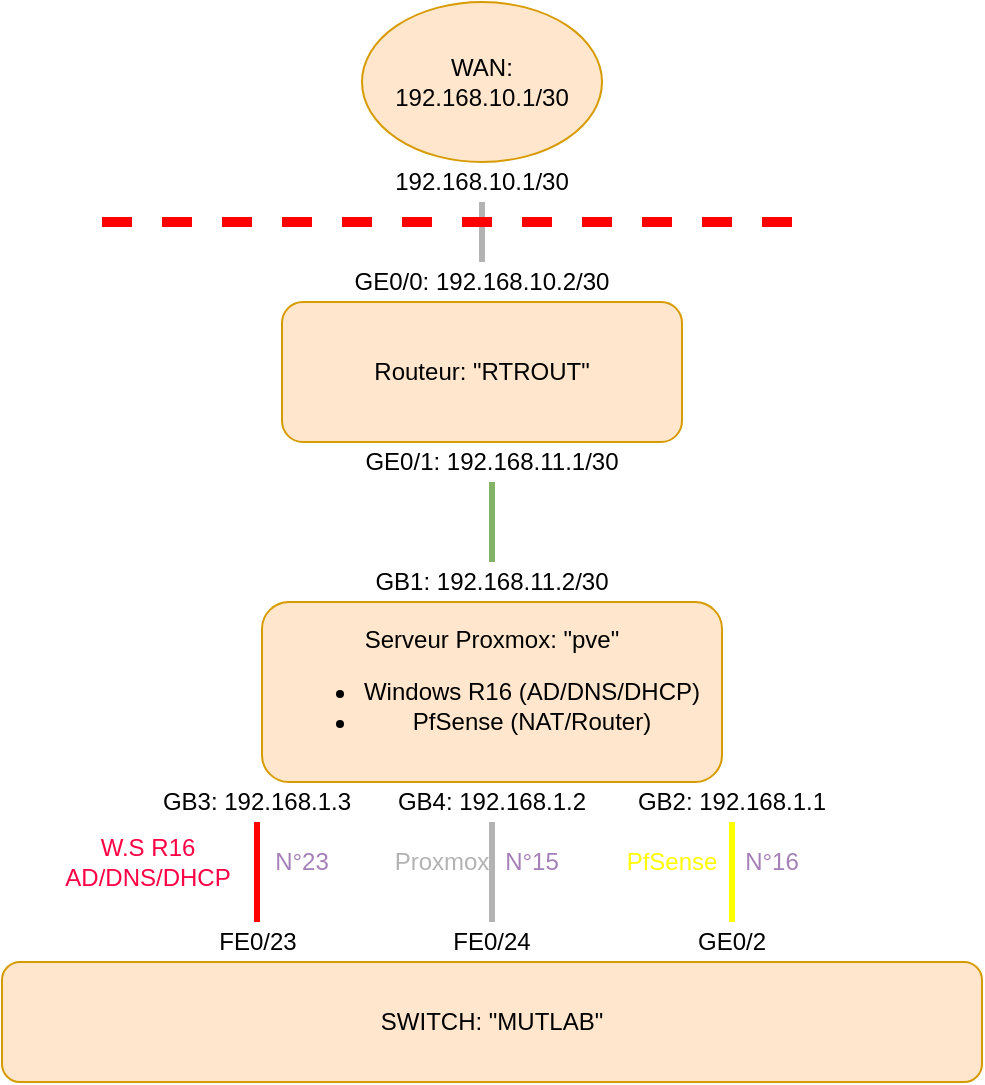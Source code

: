<mxfile version="14.4.7" type="github">
  <diagram id="CG-9x8LlVpC6d5uzuI8_" name="Page-1">
    <mxGraphModel dx="1457" dy="335" grid="1" gridSize="10" guides="1" tooltips="1" connect="1" arrows="1" fold="1" page="1" pageScale="1" pageWidth="827" pageHeight="1169" math="0" shadow="0">
      <root>
        <mxCell id="0" />
        <mxCell id="1" parent="0" />
        <mxCell id="OR0XlhwMlfziQit9-Snt-1" value="&lt;div&gt;Serveur Proxmox: &quot;pve&quot;&lt;/div&gt;&lt;div&gt;&lt;ul&gt;&lt;li&gt;Windows R16 (AD/DNS/DHCP)&lt;/li&gt;&lt;li&gt;PfSense (NAT/Router)&lt;br&gt;&lt;/li&gt;&lt;/ul&gt;&lt;/div&gt;" style="rounded=1;whiteSpace=wrap;html=1;fillColor=#ffe6cc;strokeColor=#d79b00;" vertex="1" parent="1">
          <mxGeometry x="-200" y="320" width="230" height="90" as="geometry" />
        </mxCell>
        <mxCell id="OR0XlhwMlfziQit9-Snt-2" value="" style="endArrow=none;html=1;entryX=0.5;entryY=0;entryDx=0;entryDy=0;exitX=0.5;exitY=1;exitDx=0;exitDy=0;" edge="1" parent="1" source="OR0XlhwMlfziQit9-Snt-13" target="OR0XlhwMlfziQit9-Snt-1">
          <mxGeometry width="50" height="50" relative="1" as="geometry">
            <mxPoint x="150" y="205" as="sourcePoint" />
            <mxPoint x="310" y="280" as="targetPoint" />
            <Array as="points" />
          </mxGeometry>
        </mxCell>
        <mxCell id="OR0XlhwMlfziQit9-Snt-4" value="Routeur: &quot;RTROUT&quot;" style="rounded=1;whiteSpace=wrap;html=1;fillColor=#ffe6cc;strokeColor=#d79b00;" vertex="1" parent="1">
          <mxGeometry x="-190" y="170" width="200" height="70" as="geometry" />
        </mxCell>
        <mxCell id="OR0XlhwMlfziQit9-Snt-5" value="" style="endArrow=none;html=1;exitX=0.5;exitY=0;exitDx=0;exitDy=0;strokeColor=#B3B3B3;entryX=0.5;entryY=1;entryDx=0;entryDy=0;" edge="1" parent="1" source="OR0XlhwMlfziQit9-Snt-9" target="OR0XlhwMlfziQit9-Snt-6">
          <mxGeometry width="50" height="50" relative="1" as="geometry">
            <mxPoint x="100" y="240" as="sourcePoint" />
            <mxPoint x="-20" y="80" as="targetPoint" />
          </mxGeometry>
        </mxCell>
        <mxCell id="OR0XlhwMlfziQit9-Snt-6" value="WAN: 192.168.10.1/30" style="ellipse;whiteSpace=wrap;html=1;rounded=1;fillColor=#ffe6cc;strokeColor=#d79b00;" vertex="1" parent="1">
          <mxGeometry x="-150" y="20" width="120" height="80" as="geometry" />
        </mxCell>
        <mxCell id="OR0XlhwMlfziQit9-Snt-7" value="GE0/0: 192.168.10.2/30" style="text;html=1;strokeColor=none;fillColor=none;align=center;verticalAlign=middle;whiteSpace=wrap;rounded=0;" vertex="1" parent="1">
          <mxGeometry x="-160" y="150" width="140" height="20" as="geometry" />
        </mxCell>
        <mxCell id="OR0XlhwMlfziQit9-Snt-8" value="" style="endArrow=none;html=1;exitX=0.5;exitY=0;exitDx=0;exitDy=0;strokeColor=#B3B3B3;entryX=0.5;entryY=1;entryDx=0;entryDy=0;" edge="1" parent="1" source="OR0XlhwMlfziQit9-Snt-4" target="OR0XlhwMlfziQit9-Snt-7">
          <mxGeometry width="50" height="50" relative="1" as="geometry">
            <mxPoint x="-20" y="170" as="sourcePoint" />
            <mxPoint x="-20" y="110" as="targetPoint" />
          </mxGeometry>
        </mxCell>
        <mxCell id="OR0XlhwMlfziQit9-Snt-9" value="192.168.10.1/30" style="text;html=1;strokeColor=none;fillColor=none;align=center;verticalAlign=middle;whiteSpace=wrap;rounded=0;" vertex="1" parent="1">
          <mxGeometry x="-110" y="100" width="40" height="20" as="geometry" />
        </mxCell>
        <mxCell id="OR0XlhwMlfziQit9-Snt-10" value="" style="endArrow=none;html=1;exitX=0.5;exitY=0;exitDx=0;exitDy=0;strokeColor=#B3B3B3;entryX=0.5;entryY=1;entryDx=0;entryDy=0;strokeWidth=3;" edge="1" parent="1" source="OR0XlhwMlfziQit9-Snt-7" target="OR0XlhwMlfziQit9-Snt-9">
          <mxGeometry width="50" height="50" relative="1" as="geometry">
            <mxPoint x="-20" y="150" as="sourcePoint" />
            <mxPoint x="-20" y="110" as="targetPoint" />
          </mxGeometry>
        </mxCell>
        <mxCell id="OR0XlhwMlfziQit9-Snt-11" value="GE0/1: 192.168.11.1/30" style="text;html=1;strokeColor=none;fillColor=none;align=center;verticalAlign=middle;whiteSpace=wrap;rounded=0;" vertex="1" parent="1">
          <mxGeometry x="-160" y="240" width="150" height="20" as="geometry" />
        </mxCell>
        <mxCell id="OR0XlhwMlfziQit9-Snt-12" value="" style="endArrow=none;html=1;exitX=0.529;exitY=0.993;exitDx=0;exitDy=0;exitPerimeter=0;" edge="1" parent="1" source="OR0XlhwMlfziQit9-Snt-4" target="OR0XlhwMlfziQit9-Snt-11">
          <mxGeometry width="50" height="50" relative="1" as="geometry">
            <mxPoint x="80" y="205" as="sourcePoint" />
            <mxPoint x="250" y="205" as="targetPoint" />
            <Array as="points" />
          </mxGeometry>
        </mxCell>
        <mxCell id="OR0XlhwMlfziQit9-Snt-13" value="GB1: 192.168.11.2/30" style="text;html=1;strokeColor=none;fillColor=none;align=center;verticalAlign=middle;whiteSpace=wrap;rounded=0;" vertex="1" parent="1">
          <mxGeometry x="-150" y="300" width="130" height="20" as="geometry" />
        </mxCell>
        <mxCell id="OR0XlhwMlfziQit9-Snt-14" value="" style="endArrow=none;html=1;entryX=0.5;entryY=0;entryDx=0;entryDy=0;exitX=0.5;exitY=1;exitDx=0;exitDy=0;fillColor=#d5e8d4;strokeColor=#82b366;strokeWidth=3;" edge="1" parent="1" source="OR0XlhwMlfziQit9-Snt-11" target="OR0XlhwMlfziQit9-Snt-13">
          <mxGeometry width="50" height="50" relative="1" as="geometry">
            <mxPoint x="120" y="205" as="sourcePoint" />
            <mxPoint x="250" y="205" as="targetPoint" />
            <Array as="points" />
          </mxGeometry>
        </mxCell>
        <mxCell id="OR0XlhwMlfziQit9-Snt-17" value="" style="endArrow=none;dashed=1;html=1;strokeColor=#FF0000;strokeWidth=5;" edge="1" parent="1">
          <mxGeometry width="50" height="50" relative="1" as="geometry">
            <mxPoint x="-280" y="130" as="sourcePoint" />
            <mxPoint x="80" y="130" as="targetPoint" />
          </mxGeometry>
        </mxCell>
        <mxCell id="OR0XlhwMlfziQit9-Snt-19" value="SWITCH: &quot;MUTLAB&quot;" style="rounded=1;whiteSpace=wrap;html=1;fillColor=#ffe6cc;strokeColor=#d79b00;" vertex="1" parent="1">
          <mxGeometry x="-330" y="500" width="490" height="60" as="geometry" />
        </mxCell>
        <mxCell id="OR0XlhwMlfziQit9-Snt-21" value="" style="endArrow=none;html=1;strokeWidth=3;entryX=0.5;entryY=1;entryDx=0;entryDy=0;exitX=0.5;exitY=0;exitDx=0;exitDy=0;strokeColor=#B3B3B3;" edge="1" parent="1" source="OR0XlhwMlfziQit9-Snt-29" target="OR0XlhwMlfziQit9-Snt-1">
          <mxGeometry width="50" height="50" relative="1" as="geometry">
            <mxPoint x="-80" y="470" as="sourcePoint" />
            <mxPoint x="-30" y="420" as="targetPoint" />
          </mxGeometry>
        </mxCell>
        <mxCell id="OR0XlhwMlfziQit9-Snt-23" value="GB3: 192.168.1.3" style="text;html=1;strokeColor=none;fillColor=none;align=center;verticalAlign=middle;whiteSpace=wrap;rounded=0;" vertex="1" parent="1">
          <mxGeometry x="-255" y="410" width="105" height="20" as="geometry" />
        </mxCell>
        <mxCell id="OR0XlhwMlfziQit9-Snt-24" value="" style="endArrow=none;html=1;strokeColor=#FF0000;strokeWidth=3;entryX=0.5;entryY=1;entryDx=0;entryDy=0;exitX=0.5;exitY=0;exitDx=0;exitDy=0;" edge="1" parent="1" source="OR0XlhwMlfziQit9-Snt-27" target="OR0XlhwMlfziQit9-Snt-23">
          <mxGeometry width="50" height="50" relative="1" as="geometry">
            <mxPoint x="-207.5" y="500" as="sourcePoint" />
            <mxPoint x="-200" y="410" as="targetPoint" />
            <Array as="points" />
          </mxGeometry>
        </mxCell>
        <mxCell id="OR0XlhwMlfziQit9-Snt-27" value="FE0/23" style="text;html=1;strokeColor=none;fillColor=none;align=center;verticalAlign=middle;whiteSpace=wrap;rounded=0;" vertex="1" parent="1">
          <mxGeometry x="-222.5" y="480" width="40" height="20" as="geometry" />
        </mxCell>
        <mxCell id="OR0XlhwMlfziQit9-Snt-29" value="GB4: 192.168.1.2" style="text;html=1;strokeColor=none;fillColor=none;align=center;verticalAlign=middle;whiteSpace=wrap;rounded=0;" vertex="1" parent="1">
          <mxGeometry x="-135" y="410" width="100" height="20" as="geometry" />
        </mxCell>
        <mxCell id="OR0XlhwMlfziQit9-Snt-30" value="" style="endArrow=none;html=1;strokeWidth=3;entryX=0.5;entryY=1;entryDx=0;entryDy=0;exitX=0.5;exitY=0;exitDx=0;exitDy=0;strokeColor=#B3B3B3;" edge="1" parent="1" source="OR0XlhwMlfziQit9-Snt-31" target="OR0XlhwMlfziQit9-Snt-29">
          <mxGeometry width="50" height="50" relative="1" as="geometry">
            <mxPoint x="-85" y="500" as="sourcePoint" />
            <mxPoint x="-85" y="410" as="targetPoint" />
          </mxGeometry>
        </mxCell>
        <mxCell id="OR0XlhwMlfziQit9-Snt-31" value="FE0/24" style="text;html=1;strokeColor=none;fillColor=none;align=center;verticalAlign=middle;whiteSpace=wrap;rounded=0;" vertex="1" parent="1">
          <mxGeometry x="-105" y="480" width="40" height="20" as="geometry" />
        </mxCell>
        <mxCell id="OR0XlhwMlfziQit9-Snt-33" value="GB2: 192.168.1.1" style="text;html=1;strokeColor=none;fillColor=none;align=center;verticalAlign=middle;whiteSpace=wrap;rounded=0;" vertex="1" parent="1">
          <mxGeometry x="-20" y="410" width="110" height="20" as="geometry" />
        </mxCell>
        <mxCell id="OR0XlhwMlfziQit9-Snt-34" value="" style="endArrow=none;html=1;strokeWidth=3;entryX=0.5;entryY=1;entryDx=0;entryDy=0;exitX=0.5;exitY=0;exitDx=0;exitDy=0;strokeColor=#FFFF00;" edge="1" parent="1" source="OR0XlhwMlfziQit9-Snt-35" target="OR0XlhwMlfziQit9-Snt-33">
          <mxGeometry width="50" height="50" relative="1" as="geometry">
            <mxPoint x="37.5" y="500" as="sourcePoint" />
            <mxPoint x="30" y="410" as="targetPoint" />
          </mxGeometry>
        </mxCell>
        <mxCell id="OR0XlhwMlfziQit9-Snt-35" value="GE0/2" style="text;html=1;strokeColor=none;fillColor=none;align=center;verticalAlign=middle;whiteSpace=wrap;rounded=0;" vertex="1" parent="1">
          <mxGeometry x="15" y="480" width="40" height="20" as="geometry" />
        </mxCell>
        <mxCell id="OR0XlhwMlfziQit9-Snt-38" value="&lt;div&gt;W.S R16 &lt;br&gt;&lt;/div&gt;&lt;div&gt;AD/DNS/DHCP&lt;br&gt;&lt;/div&gt;" style="text;html=1;align=center;verticalAlign=middle;whiteSpace=wrap;rounded=0;labelBackgroundColor=none;fontColor=#FF0044;" vertex="1" parent="1">
          <mxGeometry x="-292.5" y="440" width="70" height="20" as="geometry" />
        </mxCell>
        <mxCell id="OR0XlhwMlfziQit9-Snt-40" value="N°23" style="text;html=1;strokeColor=none;fillColor=none;align=center;verticalAlign=middle;whiteSpace=wrap;rounded=0;labelBackgroundColor=none;fontColor=#A680B8;" vertex="1" parent="1">
          <mxGeometry x="-200" y="440" width="40" height="20" as="geometry" />
        </mxCell>
        <mxCell id="OR0XlhwMlfziQit9-Snt-41" value="&lt;font color=&quot;#B3B3B3&quot;&gt;Proxmox&lt;/font&gt;" style="text;html=1;strokeColor=none;fillColor=none;align=center;verticalAlign=middle;whiteSpace=wrap;rounded=0;labelBackgroundColor=none;fontColor=#FF0044;" vertex="1" parent="1">
          <mxGeometry x="-130" y="440" width="40" height="20" as="geometry" />
        </mxCell>
        <mxCell id="OR0XlhwMlfziQit9-Snt-42" value="N°15" style="text;html=1;strokeColor=none;fillColor=none;align=center;verticalAlign=middle;whiteSpace=wrap;rounded=0;labelBackgroundColor=none;fontColor=#A680B8;" vertex="1" parent="1">
          <mxGeometry x="-80" y="440" width="30" height="20" as="geometry" />
        </mxCell>
        <mxCell id="OR0XlhwMlfziQit9-Snt-43" value="N°16" style="text;html=1;strokeColor=none;fillColor=none;align=center;verticalAlign=middle;whiteSpace=wrap;rounded=0;labelBackgroundColor=none;fontColor=#A680B8;" vertex="1" parent="1">
          <mxGeometry x="40" y="440" width="30" height="20" as="geometry" />
        </mxCell>
        <mxCell id="OR0XlhwMlfziQit9-Snt-44" value="PfSense" style="text;html=1;strokeColor=none;fillColor=none;align=center;verticalAlign=middle;whiteSpace=wrap;rounded=0;labelBackgroundColor=none;fontColor=#FFFF00;" vertex="1" parent="1">
          <mxGeometry x="-20" y="440" width="50" height="20" as="geometry" />
        </mxCell>
      </root>
    </mxGraphModel>
  </diagram>
</mxfile>
